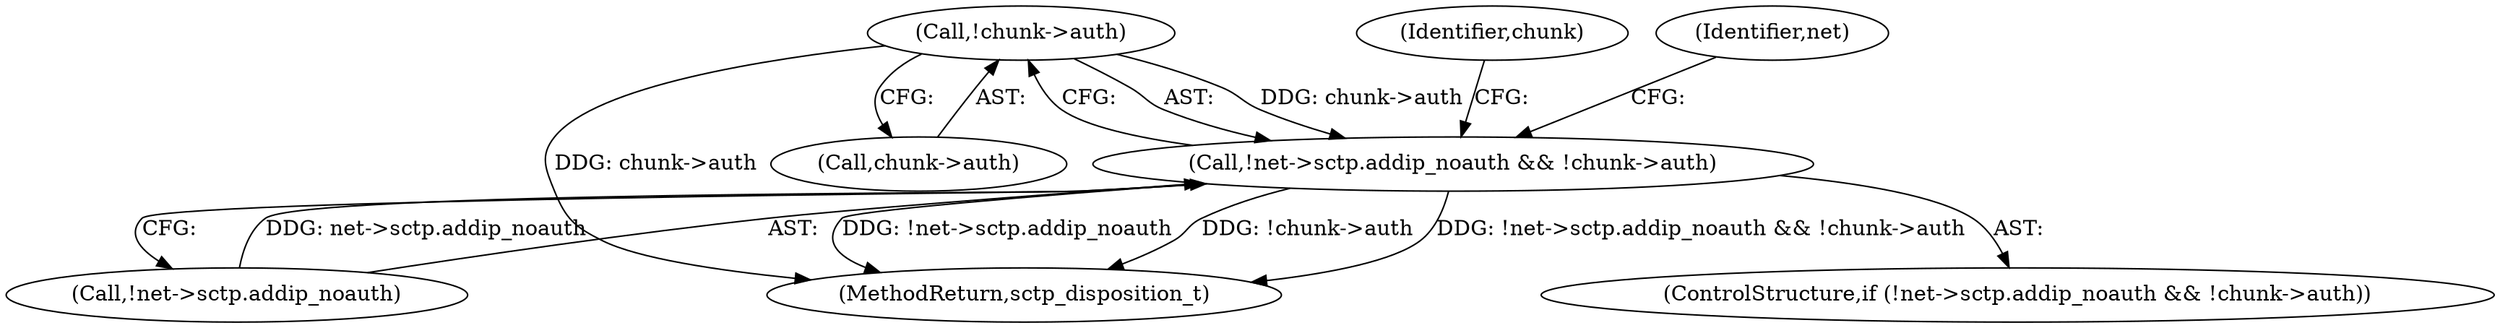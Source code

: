 digraph "0_linux_9de7922bc709eee2f609cd01d98aaedc4cf5ea74_1@pointer" {
"1000158" [label="(Call,!chunk->auth)"];
"1000151" [label="(Call,!net->sctp.addip_noauth && !chunk->auth)"];
"1000164" [label="(Identifier,net)"];
"1000158" [label="(Call,!chunk->auth)"];
"1000152" [label="(Call,!net->sctp.addip_noauth)"];
"1000173" [label="(Identifier,chunk)"];
"1000159" [label="(Call,chunk->auth)"];
"1000151" [label="(Call,!net->sctp.addip_noauth && !chunk->auth)"];
"1000315" [label="(MethodReturn,sctp_disposition_t)"];
"1000150" [label="(ControlStructure,if (!net->sctp.addip_noauth && !chunk->auth))"];
"1000158" -> "1000151"  [label="AST: "];
"1000158" -> "1000159"  [label="CFG: "];
"1000159" -> "1000158"  [label="AST: "];
"1000151" -> "1000158"  [label="CFG: "];
"1000158" -> "1000315"  [label="DDG: chunk->auth"];
"1000158" -> "1000151"  [label="DDG: chunk->auth"];
"1000151" -> "1000150"  [label="AST: "];
"1000151" -> "1000152"  [label="CFG: "];
"1000152" -> "1000151"  [label="AST: "];
"1000164" -> "1000151"  [label="CFG: "];
"1000173" -> "1000151"  [label="CFG: "];
"1000151" -> "1000315"  [label="DDG: !net->sctp.addip_noauth && !chunk->auth"];
"1000151" -> "1000315"  [label="DDG: !net->sctp.addip_noauth"];
"1000151" -> "1000315"  [label="DDG: !chunk->auth"];
"1000152" -> "1000151"  [label="DDG: net->sctp.addip_noauth"];
}
